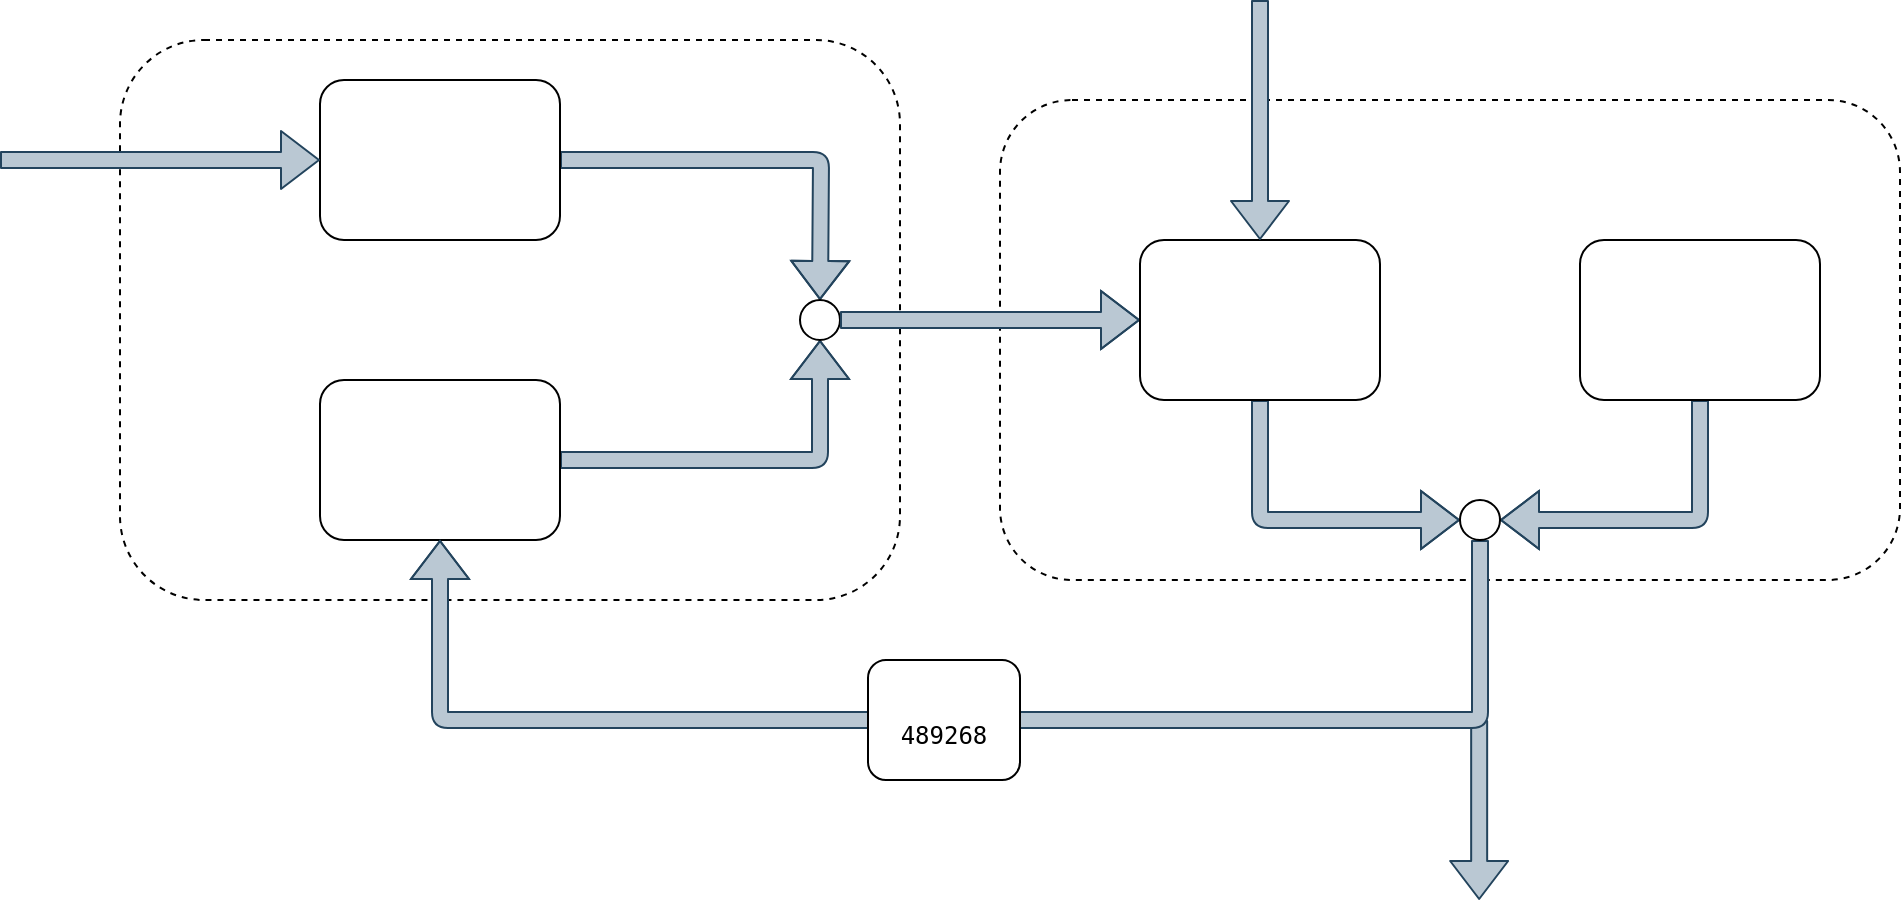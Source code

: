 <mxfile version="13.6.6" type="device"><diagram id="ZnPQCnzj8L1BxVuKd4-i" name="Page-1"><mxGraphModel dx="2249" dy="713" grid="1" gridSize="10" guides="1" tooltips="1" connect="1" arrows="1" fold="1" page="1" pageScale="1" pageWidth="827" pageHeight="1169" math="0" shadow="0"><root><mxCell id="0"/><mxCell id="1" parent="0"/><mxCell id="7GXLiz4d6Pny9SmnLDpA-31" value="" style="shape=flexArrow;endArrow=classic;html=1;strokeWidth=1;fillColor=#bac8d3;strokeColor=#23445d;width=8;" parent="1" edge="1"><mxGeometry width="50" height="50" relative="1" as="geometry"><mxPoint x="719.58" y="480" as="sourcePoint"/><mxPoint x="719.58" y="570" as="targetPoint"/></mxGeometry></mxCell><mxCell id="7GXLiz4d6Pny9SmnLDpA-18" value="" style="rounded=1;whiteSpace=wrap;html=1;shadow=0;sketch=0;glass=0;dashed=1;fillColor=none;" parent="1" vertex="1"><mxGeometry x="480" y="170" width="450" height="240" as="geometry"/></mxCell><mxCell id="7GXLiz4d6Pny9SmnLDpA-14" value="" style="rounded=1;whiteSpace=wrap;html=1;shadow=0;sketch=0;glass=0;dashed=1;fillColor=none;" parent="1" vertex="1"><mxGeometry x="40" y="140" width="390" height="280" as="geometry"/></mxCell><mxCell id="7GXLiz4d6Pny9SmnLDpA-5" style="edgeStyle=orthogonalEdgeStyle;rounded=1;orthogonalLoop=1;jettySize=auto;html=1;exitX=1;exitY=0.5;exitDx=0;exitDy=0;shape=flexArrow;fillColor=#bac8d3;strokeColor=#23445d;width=8;" parent="1" source="7GXLiz4d6Pny9SmnLDpA-1" edge="1"><mxGeometry relative="1" as="geometry"><mxPoint x="390" y="270" as="targetPoint"/></mxGeometry></mxCell><mxCell id="7GXLiz4d6Pny9SmnLDpA-1" value="" style="rounded=1;whiteSpace=wrap;html=1;" parent="1" vertex="1"><mxGeometry x="140" y="160" width="120" height="80" as="geometry"/></mxCell><mxCell id="7GXLiz4d6Pny9SmnLDpA-7" style="edgeStyle=orthogonalEdgeStyle;shape=flexArrow;rounded=1;orthogonalLoop=1;jettySize=auto;html=1;exitX=1;exitY=0.5;exitDx=0;exitDy=0;fillColor=#bac8d3;strokeColor=#23445d;strokeWidth=1;width=8;" parent="1" source="7GXLiz4d6Pny9SmnLDpA-2" target="7GXLiz4d6Pny9SmnLDpA-6" edge="1"><mxGeometry relative="1" as="geometry"/></mxCell><mxCell id="7GXLiz4d6Pny9SmnLDpA-2" value="" style="rounded=1;whiteSpace=wrap;html=1;" parent="1" vertex="1"><mxGeometry x="140" y="310" width="120" height="80" as="geometry"/></mxCell><mxCell id="7GXLiz4d6Pny9SmnLDpA-6" value="" style="ellipse;whiteSpace=wrap;html=1;aspect=fixed;" parent="1" vertex="1"><mxGeometry x="380" y="270" width="20" height="20" as="geometry"/></mxCell><mxCell id="7GXLiz4d6Pny9SmnLDpA-13" value="" style="shape=flexArrow;endArrow=classic;html=1;strokeWidth=1;entryX=0;entryY=0.5;entryDx=0;entryDy=0;fillColor=#bac8d3;strokeColor=#23445d;width=8;" parent="1" target="7GXLiz4d6Pny9SmnLDpA-1" edge="1"><mxGeometry width="50" height="50" relative="1" as="geometry"><mxPoint x="-20" y="200" as="sourcePoint"/><mxPoint x="440" y="320" as="targetPoint"/></mxGeometry></mxCell><mxCell id="7GXLiz4d6Pny9SmnLDpA-15" value="" style="shape=flexArrow;endArrow=classic;html=1;strokeWidth=1;exitX=1;exitY=0.5;exitDx=0;exitDy=0;width=8;fillColor=#bac8d3;strokeColor=#23445d;entryX=0;entryY=0.5;entryDx=0;entryDy=0;" parent="1" source="7GXLiz4d6Pny9SmnLDpA-6" target="7GXLiz4d6Pny9SmnLDpA-16" edge="1"><mxGeometry width="50" height="50" relative="1" as="geometry"><mxPoint x="390" y="370" as="sourcePoint"/><mxPoint x="500" y="280" as="targetPoint"/><Array as="points"><mxPoint x="480" y="280"/></Array></mxGeometry></mxCell><mxCell id="7GXLiz4d6Pny9SmnLDpA-23" style="edgeStyle=orthogonalEdgeStyle;shape=flexArrow;rounded=1;orthogonalLoop=1;jettySize=auto;html=1;exitX=0.5;exitY=1;exitDx=0;exitDy=0;entryX=0;entryY=0.5;entryDx=0;entryDy=0;strokeWidth=1;width=8;fillColor=#bac8d3;strokeColor=#23445d;" parent="1" source="7GXLiz4d6Pny9SmnLDpA-16" target="7GXLiz4d6Pny9SmnLDpA-22" edge="1"><mxGeometry relative="1" as="geometry"/></mxCell><mxCell id="7GXLiz4d6Pny9SmnLDpA-16" value="" style="rounded=1;whiteSpace=wrap;html=1;" parent="1" vertex="1"><mxGeometry x="550" y="240" width="120" height="80" as="geometry"/></mxCell><mxCell id="7GXLiz4d6Pny9SmnLDpA-26" style="edgeStyle=orthogonalEdgeStyle;shape=flexArrow;rounded=1;orthogonalLoop=1;jettySize=auto;html=1;entryX=1;entryY=0.5;entryDx=0;entryDy=0;strokeWidth=1;width=8;fillColor=#bac8d3;strokeColor=#23445d;" parent="1" source="7GXLiz4d6Pny9SmnLDpA-17" target="7GXLiz4d6Pny9SmnLDpA-22" edge="1"><mxGeometry relative="1" as="geometry"><Array as="points"><mxPoint x="830" y="380"/></Array></mxGeometry></mxCell><mxCell id="7GXLiz4d6Pny9SmnLDpA-17" value="" style="rounded=1;whiteSpace=wrap;html=1;" parent="1" vertex="1"><mxGeometry x="770" y="240" width="120" height="80" as="geometry"/></mxCell><mxCell id="7GXLiz4d6Pny9SmnLDpA-20" value="" style="shape=flexArrow;endArrow=classic;html=1;strokeWidth=1;entryX=0.5;entryY=0;entryDx=0;entryDy=0;fillColor=#bac8d3;strokeColor=#23445d;width=8;" parent="1" target="7GXLiz4d6Pny9SmnLDpA-16" edge="1"><mxGeometry width="50" height="50" relative="1" as="geometry"><mxPoint x="610" y="120" as="sourcePoint"/><mxPoint x="440" y="320" as="targetPoint"/></mxGeometry></mxCell><mxCell id="7GXLiz4d6Pny9SmnLDpA-27" style="edgeStyle=orthogonalEdgeStyle;shape=flexArrow;rounded=1;orthogonalLoop=1;jettySize=auto;html=1;entryX=0.5;entryY=1;entryDx=0;entryDy=0;strokeWidth=1;width=8;fillColor=#bac8d3;strokeColor=#23445d;" parent="1" source="7GXLiz4d6Pny9SmnLDpA-22" target="7GXLiz4d6Pny9SmnLDpA-2" edge="1"><mxGeometry relative="1" as="geometry"><Array as="points"><mxPoint x="720" y="480"/><mxPoint x="200" y="480"/></Array></mxGeometry></mxCell><mxCell id="7GXLiz4d6Pny9SmnLDpA-22" value="" style="ellipse;whiteSpace=wrap;html=1;aspect=fixed;" parent="1" vertex="1"><mxGeometry x="710" y="370" width="20" height="20" as="geometry"/></mxCell><mxCell id="2JsuW6V8gegISQit3wDh-2" value="&#10;&lt;pre style=&quot;margin-top: 0px ; margin-bottom: 0px ; margin-left: 0px ; margin-right: 0px ; text-indent: 0px&quot;&gt;&lt;span style=&quot;color: #000000&quot;&gt;489268&lt;/span&gt;&lt;/pre&gt;" style="rounded=1;whiteSpace=wrap;html=1;" vertex="1" parent="1"><mxGeometry x="414" y="450" width="76" height="60" as="geometry"/></mxCell></root></mxGraphModel></diagram></mxfile>